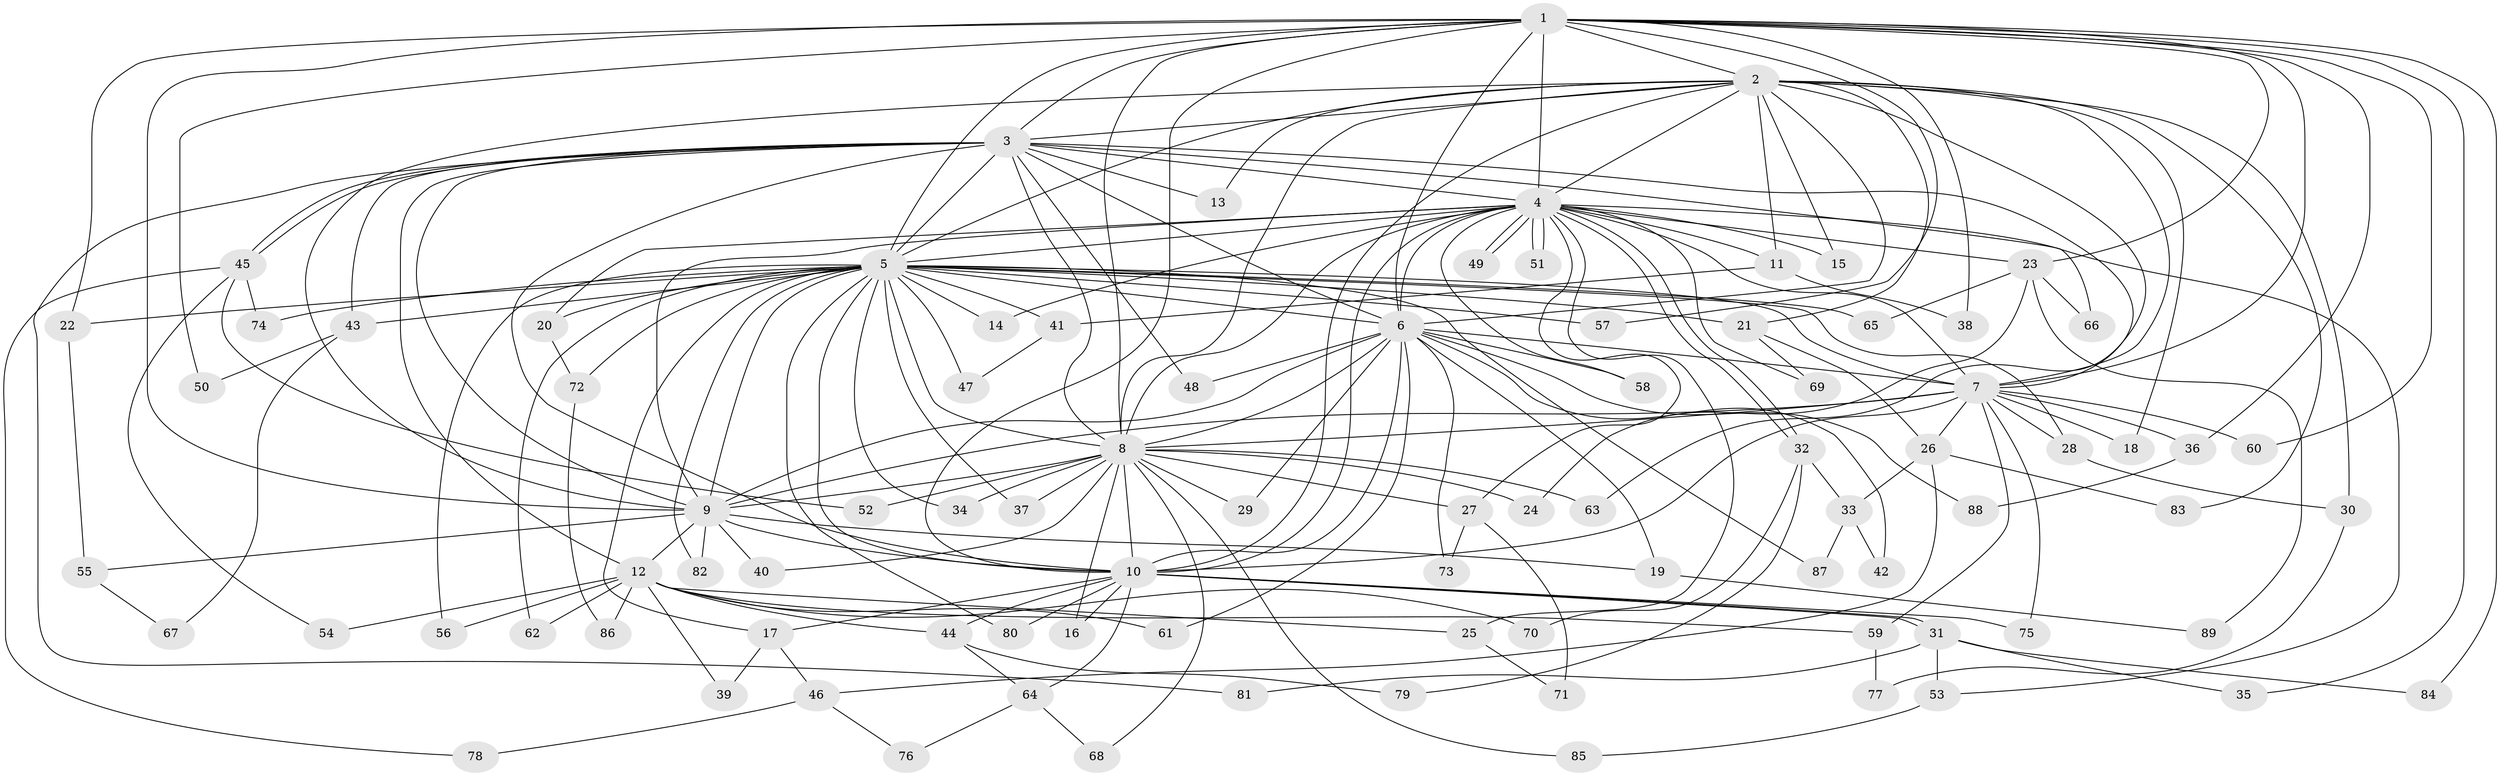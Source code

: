 // Generated by graph-tools (version 1.1) at 2025/13/03/09/25 04:13:50]
// undirected, 89 vertices, 203 edges
graph export_dot {
graph [start="1"]
  node [color=gray90,style=filled];
  1;
  2;
  3;
  4;
  5;
  6;
  7;
  8;
  9;
  10;
  11;
  12;
  13;
  14;
  15;
  16;
  17;
  18;
  19;
  20;
  21;
  22;
  23;
  24;
  25;
  26;
  27;
  28;
  29;
  30;
  31;
  32;
  33;
  34;
  35;
  36;
  37;
  38;
  39;
  40;
  41;
  42;
  43;
  44;
  45;
  46;
  47;
  48;
  49;
  50;
  51;
  52;
  53;
  54;
  55;
  56;
  57;
  58;
  59;
  60;
  61;
  62;
  63;
  64;
  65;
  66;
  67;
  68;
  69;
  70;
  71;
  72;
  73;
  74;
  75;
  76;
  77;
  78;
  79;
  80;
  81;
  82;
  83;
  84;
  85;
  86;
  87;
  88;
  89;
  1 -- 2;
  1 -- 3;
  1 -- 4;
  1 -- 5;
  1 -- 6;
  1 -- 7;
  1 -- 8;
  1 -- 9;
  1 -- 10;
  1 -- 22;
  1 -- 23;
  1 -- 35;
  1 -- 36;
  1 -- 38;
  1 -- 50;
  1 -- 57;
  1 -- 60;
  1 -- 84;
  2 -- 3;
  2 -- 4;
  2 -- 5;
  2 -- 6;
  2 -- 7;
  2 -- 8;
  2 -- 9;
  2 -- 10;
  2 -- 11;
  2 -- 13;
  2 -- 15;
  2 -- 18;
  2 -- 21;
  2 -- 30;
  2 -- 63;
  2 -- 83;
  3 -- 4;
  3 -- 5;
  3 -- 6;
  3 -- 7;
  3 -- 8;
  3 -- 9;
  3 -- 10;
  3 -- 12;
  3 -- 13;
  3 -- 43;
  3 -- 45;
  3 -- 45;
  3 -- 48;
  3 -- 66;
  3 -- 81;
  4 -- 5;
  4 -- 6;
  4 -- 7;
  4 -- 8;
  4 -- 9;
  4 -- 10;
  4 -- 11;
  4 -- 14;
  4 -- 15;
  4 -- 20;
  4 -- 23;
  4 -- 25;
  4 -- 27;
  4 -- 32;
  4 -- 32;
  4 -- 49;
  4 -- 49;
  4 -- 51;
  4 -- 51;
  4 -- 53;
  4 -- 58;
  4 -- 69;
  5 -- 6;
  5 -- 7;
  5 -- 8;
  5 -- 9;
  5 -- 10;
  5 -- 14;
  5 -- 17;
  5 -- 20;
  5 -- 21;
  5 -- 22;
  5 -- 28;
  5 -- 34;
  5 -- 37;
  5 -- 41;
  5 -- 43;
  5 -- 47;
  5 -- 56;
  5 -- 57;
  5 -- 62;
  5 -- 65;
  5 -- 72;
  5 -- 74;
  5 -- 80;
  5 -- 82;
  5 -- 87;
  6 -- 7;
  6 -- 8;
  6 -- 9;
  6 -- 10;
  6 -- 19;
  6 -- 29;
  6 -- 42;
  6 -- 48;
  6 -- 58;
  6 -- 61;
  6 -- 73;
  6 -- 88;
  7 -- 8;
  7 -- 9;
  7 -- 10;
  7 -- 18;
  7 -- 26;
  7 -- 28;
  7 -- 36;
  7 -- 59;
  7 -- 60;
  7 -- 75;
  8 -- 9;
  8 -- 10;
  8 -- 16;
  8 -- 24;
  8 -- 27;
  8 -- 29;
  8 -- 34;
  8 -- 37;
  8 -- 40;
  8 -- 52;
  8 -- 63;
  8 -- 68;
  8 -- 85;
  9 -- 10;
  9 -- 12;
  9 -- 19;
  9 -- 40;
  9 -- 55;
  9 -- 82;
  10 -- 16;
  10 -- 17;
  10 -- 31;
  10 -- 31;
  10 -- 44;
  10 -- 64;
  10 -- 75;
  10 -- 80;
  11 -- 38;
  11 -- 41;
  12 -- 25;
  12 -- 39;
  12 -- 44;
  12 -- 54;
  12 -- 56;
  12 -- 59;
  12 -- 61;
  12 -- 62;
  12 -- 70;
  12 -- 86;
  17 -- 39;
  17 -- 46;
  19 -- 89;
  20 -- 72;
  21 -- 26;
  21 -- 69;
  22 -- 55;
  23 -- 24;
  23 -- 65;
  23 -- 66;
  23 -- 89;
  25 -- 71;
  26 -- 33;
  26 -- 46;
  26 -- 83;
  27 -- 71;
  27 -- 73;
  28 -- 30;
  30 -- 77;
  31 -- 35;
  31 -- 53;
  31 -- 81;
  31 -- 84;
  32 -- 33;
  32 -- 70;
  32 -- 79;
  33 -- 42;
  33 -- 87;
  36 -- 88;
  41 -- 47;
  43 -- 50;
  43 -- 67;
  44 -- 64;
  44 -- 79;
  45 -- 52;
  45 -- 54;
  45 -- 74;
  45 -- 78;
  46 -- 76;
  46 -- 78;
  53 -- 85;
  55 -- 67;
  59 -- 77;
  64 -- 68;
  64 -- 76;
  72 -- 86;
}
